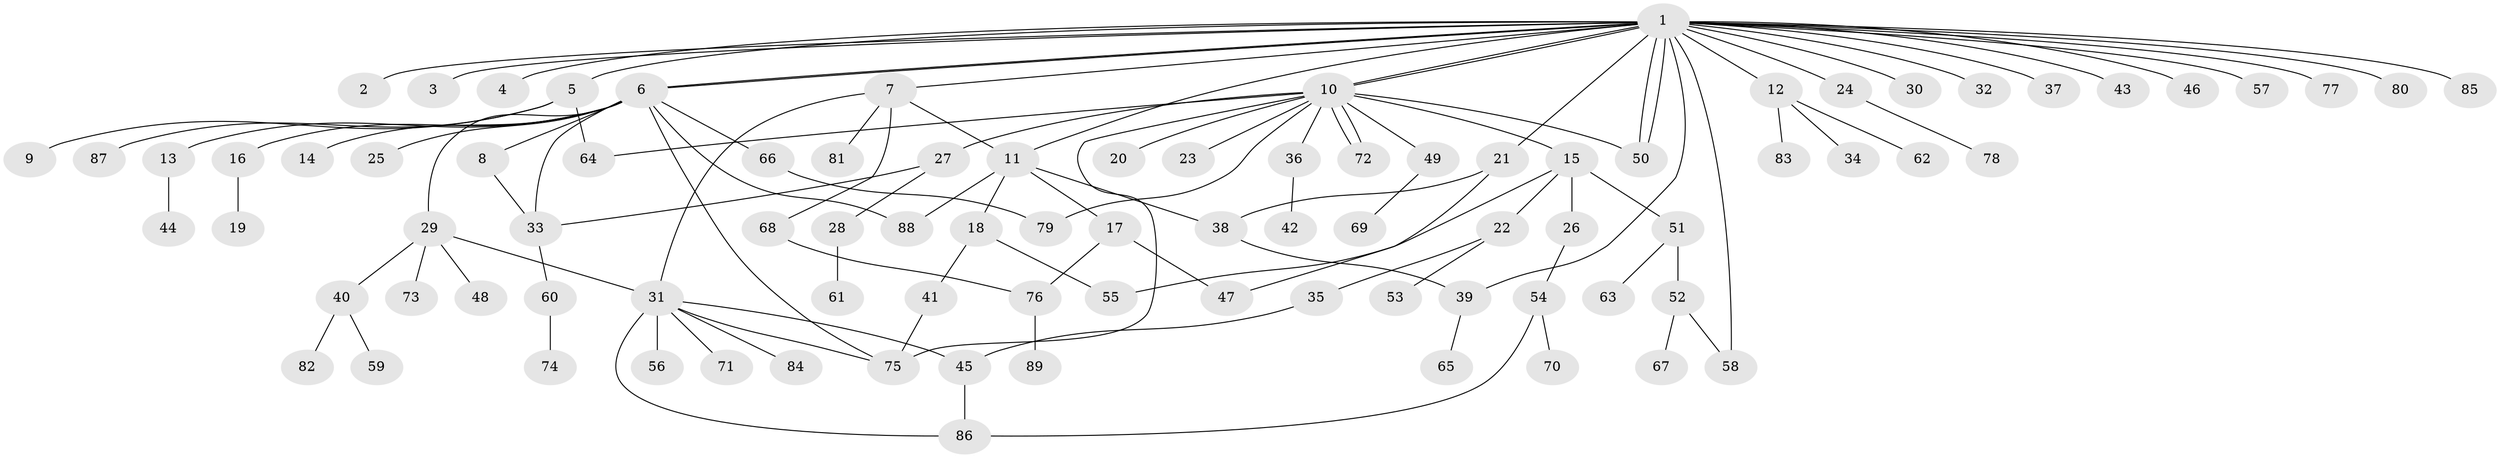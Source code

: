 // Generated by graph-tools (version 1.1) at 2025/25/03/09/25 03:25:58]
// undirected, 89 vertices, 112 edges
graph export_dot {
graph [start="1"]
  node [color=gray90,style=filled];
  1;
  2;
  3;
  4;
  5;
  6;
  7;
  8;
  9;
  10;
  11;
  12;
  13;
  14;
  15;
  16;
  17;
  18;
  19;
  20;
  21;
  22;
  23;
  24;
  25;
  26;
  27;
  28;
  29;
  30;
  31;
  32;
  33;
  34;
  35;
  36;
  37;
  38;
  39;
  40;
  41;
  42;
  43;
  44;
  45;
  46;
  47;
  48;
  49;
  50;
  51;
  52;
  53;
  54;
  55;
  56;
  57;
  58;
  59;
  60;
  61;
  62;
  63;
  64;
  65;
  66;
  67;
  68;
  69;
  70;
  71;
  72;
  73;
  74;
  75;
  76;
  77;
  78;
  79;
  80;
  81;
  82;
  83;
  84;
  85;
  86;
  87;
  88;
  89;
  1 -- 2;
  1 -- 3;
  1 -- 4;
  1 -- 5;
  1 -- 6;
  1 -- 6;
  1 -- 7;
  1 -- 10;
  1 -- 10;
  1 -- 11;
  1 -- 12;
  1 -- 21;
  1 -- 24;
  1 -- 30;
  1 -- 32;
  1 -- 37;
  1 -- 39;
  1 -- 43;
  1 -- 46;
  1 -- 50;
  1 -- 50;
  1 -- 57;
  1 -- 58;
  1 -- 77;
  1 -- 80;
  1 -- 85;
  5 -- 9;
  5 -- 64;
  5 -- 87;
  6 -- 8;
  6 -- 13;
  6 -- 14;
  6 -- 16;
  6 -- 25;
  6 -- 29;
  6 -- 33;
  6 -- 66;
  6 -- 75;
  6 -- 88;
  7 -- 11;
  7 -- 31;
  7 -- 68;
  7 -- 81;
  8 -- 33;
  10 -- 15;
  10 -- 20;
  10 -- 23;
  10 -- 27;
  10 -- 36;
  10 -- 49;
  10 -- 50;
  10 -- 64;
  10 -- 72;
  10 -- 72;
  10 -- 75;
  10 -- 79;
  11 -- 17;
  11 -- 18;
  11 -- 38;
  11 -- 88;
  12 -- 34;
  12 -- 62;
  12 -- 83;
  13 -- 44;
  15 -- 22;
  15 -- 26;
  15 -- 51;
  15 -- 55;
  16 -- 19;
  17 -- 47;
  17 -- 76;
  18 -- 41;
  18 -- 55;
  21 -- 38;
  21 -- 47;
  22 -- 35;
  22 -- 53;
  24 -- 78;
  26 -- 54;
  27 -- 28;
  27 -- 33;
  28 -- 61;
  29 -- 31;
  29 -- 40;
  29 -- 48;
  29 -- 73;
  31 -- 45;
  31 -- 56;
  31 -- 71;
  31 -- 75;
  31 -- 84;
  31 -- 86;
  33 -- 60;
  35 -- 45;
  36 -- 42;
  38 -- 39;
  39 -- 65;
  40 -- 59;
  40 -- 82;
  41 -- 75;
  45 -- 86;
  49 -- 69;
  51 -- 52;
  51 -- 63;
  52 -- 58;
  52 -- 67;
  54 -- 70;
  54 -- 86;
  60 -- 74;
  66 -- 79;
  68 -- 76;
  76 -- 89;
}
